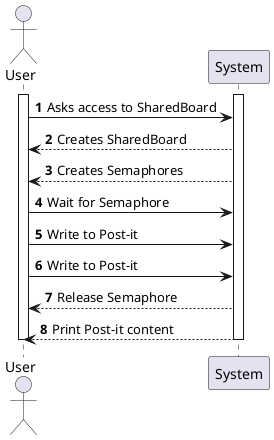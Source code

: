 @startuml
autonumber



actor User
activate User
activate System

User -> System: Asks access to SharedBoard

System --> User: Creates SharedBoard
System --> User: Creates Semaphores
User -> System: Wait for Semaphore
User -> System: Write to Post-it
User -> System: Write to Post-it
System --> User: Release Semaphore
System --> User: Print Post-it content

deactivate User
deactivate System

@enduml